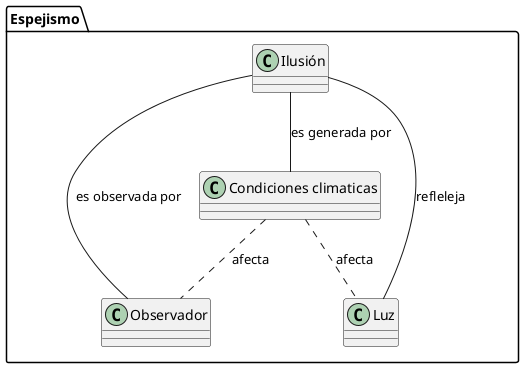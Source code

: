 @startuml

    Package "Espejismo"{

        Ilusión -- "Condiciones climaticas" : "es generada por"
        Ilusión -- Observador : "es observada por"
        Ilusión -- Luz : "refleleja"
        "Condiciones climaticas" .. Luz : "afecta"
        "Condiciones climaticas" .. Observador : "afecta"
        
    }
     
@enduml



